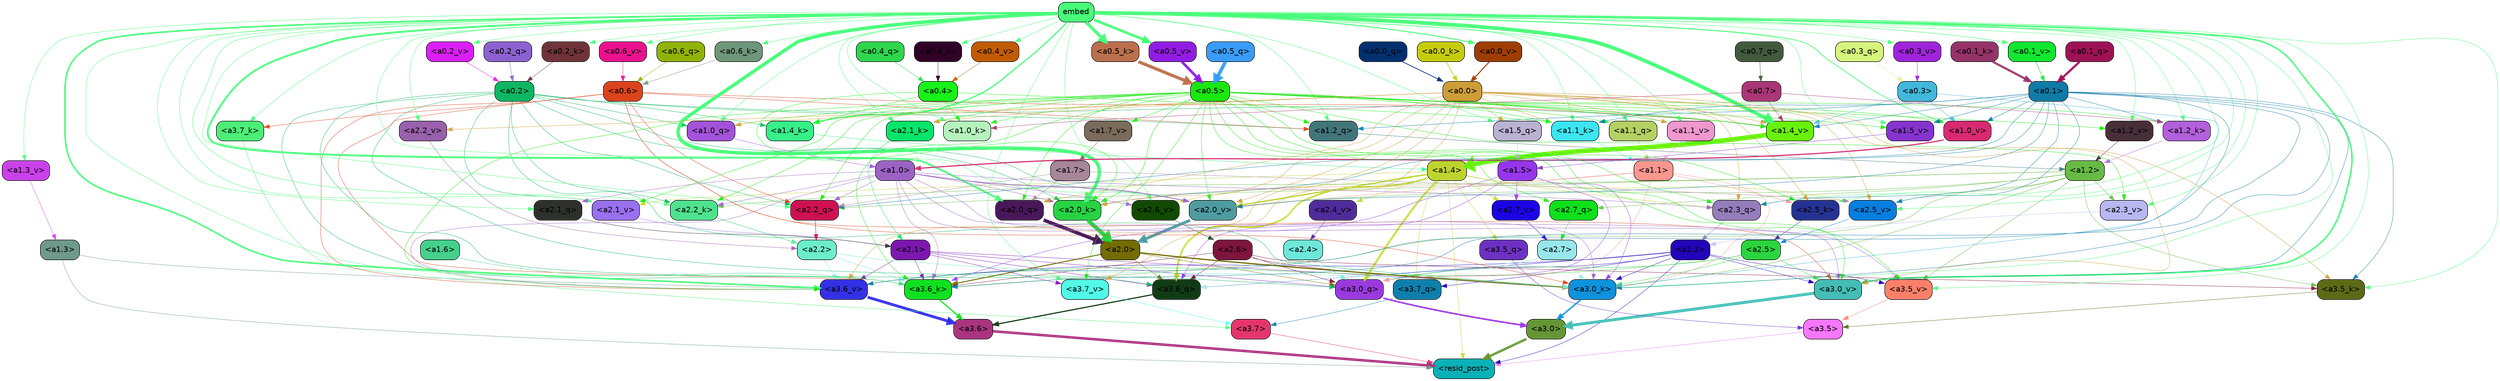 strict digraph "" {
	graph [bgcolor=transparent,
		layout=dot,
		overlap=false,
		splines=true
	];
	"<a3.7>"	[color=black,
		fillcolor="#e4366d",
		fontname=Helvetica,
		shape=box,
		style="filled, rounded"];
	"<resid_post>"	[color=black,
		fillcolor="#0ab2b7",
		fontname=Helvetica,
		shape=box,
		style="filled, rounded"];
	"<a3.7>" -> "<resid_post>"	[color="#e4366d",
		penwidth=0.6239100098609924];
	"<a3.6>"	[color=black,
		fillcolor="#aa347f",
		fontname=Helvetica,
		shape=box,
		style="filled, rounded"];
	"<a3.6>" -> "<resid_post>"	[color="#aa347f",
		penwidth=4.569062113761902];
	"<a3.5>"	[color=black,
		fillcolor="#f676fc",
		fontname=Helvetica,
		shape=box,
		style="filled, rounded"];
	"<a3.5>" -> "<resid_post>"	[color="#f676fc",
		penwidth=0.6];
	"<a3.0>"	[color=black,
		fillcolor="#659635",
		fontname=Helvetica,
		shape=box,
		style="filled, rounded"];
	"<a3.0>" -> "<resid_post>"	[color="#659635",
		penwidth=4.283544182777405];
	"<a2.3>"	[color=black,
		fillcolor="#2205bb",
		fontname=Helvetica,
		shape=box,
		style="filled, rounded"];
	"<a2.3>" -> "<resid_post>"	[color="#2205bb",
		penwidth=0.6];
	"<a3.7_q>"	[color=black,
		fillcolor="#0e7fac",
		fontname=Helvetica,
		shape=box,
		style="filled, rounded"];
	"<a2.3>" -> "<a3.7_q>"	[color="#2205bb",
		penwidth=0.6];
	"<a3.6_q>"	[color=black,
		fillcolor="#113b14",
		fontname=Helvetica,
		shape=box,
		style="filled, rounded"];
	"<a2.3>" -> "<a3.6_q>"	[color="#2205bb",
		penwidth=0.6];
	"<a3.0_q>"	[color=black,
		fillcolor="#9a39de",
		fontname=Helvetica,
		shape=box,
		style="filled, rounded"];
	"<a2.3>" -> "<a3.0_q>"	[color="#2205bb",
		penwidth=0.6];
	"<a3.0_k>"	[color=black,
		fillcolor="#0d92dd",
		fontname=Helvetica,
		shape=box,
		style="filled, rounded"];
	"<a2.3>" -> "<a3.0_k>"	[color="#2205bb",
		penwidth=0.6];
	"<a3.6_v>"	[color=black,
		fillcolor="#3430e5",
		fontname=Helvetica,
		shape=box,
		style="filled, rounded"];
	"<a2.3>" -> "<a3.6_v>"	[color="#2205bb",
		penwidth=0.6];
	"<a3.5_v>"	[color=black,
		fillcolor="#fe8069",
		fontname=Helvetica,
		shape=box,
		style="filled, rounded"];
	"<a2.3>" -> "<a3.5_v>"	[color="#2205bb",
		penwidth=0.6];
	"<a3.0_v>"	[color=black,
		fillcolor="#43bdb5",
		fontname=Helvetica,
		shape=box,
		style="filled, rounded"];
	"<a2.3>" -> "<a3.0_v>"	[color="#2205bb",
		penwidth=0.6];
	"<a1.4>"	[color=black,
		fillcolor="#bed42e",
		fontname=Helvetica,
		shape=box,
		style="filled, rounded"];
	"<a1.4>" -> "<resid_post>"	[color="#bed42e",
		penwidth=0.6];
	"<a1.4>" -> "<a3.7_q>"	[color="#bed42e",
		penwidth=0.6];
	"<a1.4>" -> "<a3.6_q>"	[color="#bed42e",
		penwidth=2.7934007048606873];
	"<a3.5_q>"	[color=black,
		fillcolor="#6c31c3",
		fontname=Helvetica,
		shape=box,
		style="filled, rounded"];
	"<a1.4>" -> "<a3.5_q>"	[color="#bed42e",
		penwidth=0.6];
	"<a1.4>" -> "<a3.0_q>"	[color="#bed42e",
		penwidth=3.340754985809326];
	"<a2.3_q>"	[color=black,
		fillcolor="#957cbb",
		fontname=Helvetica,
		shape=box,
		style="filled, rounded"];
	"<a1.4>" -> "<a2.3_q>"	[color="#bed42e",
		penwidth=0.6];
	"<a2.7_v>"	[color=black,
		fillcolor="#1b04e5",
		fontname=Helvetica,
		shape=box,
		style="filled, rounded"];
	"<a1.4>" -> "<a2.7_v>"	[color="#bed42e",
		penwidth=0.6];
	"<a2.6_v>"	[color=black,
		fillcolor="#114a01",
		fontname=Helvetica,
		shape=box,
		style="filled, rounded"];
	"<a1.4>" -> "<a2.6_v>"	[color="#bed42e",
		penwidth=0.6];
	"<a2.5_v>"	[color=black,
		fillcolor="#057fdf",
		fontname=Helvetica,
		shape=box,
		style="filled, rounded"];
	"<a1.4>" -> "<a2.5_v>"	[color="#bed42e",
		penwidth=0.6];
	"<a2.4_v>"	[color=black,
		fillcolor="#502b9b",
		fontname=Helvetica,
		shape=box,
		style="filled, rounded"];
	"<a1.4>" -> "<a2.4_v>"	[color="#bed42e",
		penwidth=0.6];
	"<a2.1_v>"	[color=black,
		fillcolor="#9970ef",
		fontname=Helvetica,
		shape=box,
		style="filled, rounded"];
	"<a1.4>" -> "<a2.1_v>"	[color="#bed42e",
		penwidth=0.6];
	"<a2.0_v>"	[color=black,
		fillcolor="#4e9ba0",
		fontname=Helvetica,
		shape=box,
		style="filled, rounded"];
	"<a1.4>" -> "<a2.0_v>"	[color="#bed42e",
		penwidth=2.268759250640869];
	"<a1.3>"	[color=black,
		fillcolor="#6e998b",
		fontname=Helvetica,
		shape=box,
		style="filled, rounded"];
	"<a1.3>" -> "<resid_post>"	[color="#6e998b",
		penwidth=0.6];
	"<a1.3>" -> "<a3.6_v>"	[color="#6e998b",
		penwidth=0.6];
	"<a3.7_q>" -> "<a3.7>"	[color="#0e7fac",
		penwidth=0.6];
	"<a3.6_q>" -> "<a3.6>"	[color="#113b14",
		penwidth=2.0347584784030914];
	"<a3.5_q>" -> "<a3.5>"	[color="#6c31c3",
		penwidth=0.6];
	"<a3.0_q>" -> "<a3.0>"	[color="#9a39de",
		penwidth=2.8635367155075073];
	"<a3.7_k>"	[color=black,
		fillcolor="#4cee78",
		fontname=Helvetica,
		shape=box,
		style="filled, rounded"];
	"<a3.7_k>" -> "<a3.7>"	[color="#4cee78",
		penwidth=0.6];
	"<a3.6_k>"	[color=black,
		fillcolor="#0fe01f",
		fontname=Helvetica,
		shape=box,
		style="filled, rounded"];
	"<a3.6_k>" -> "<a3.6>"	[color="#0fe01f",
		penwidth=2.1760786175727844];
	"<a3.5_k>"	[color=black,
		fillcolor="#5c6a15",
		fontname=Helvetica,
		shape=box,
		style="filled, rounded"];
	"<a3.5_k>" -> "<a3.5>"	[color="#5c6a15",
		penwidth=0.6];
	"<a3.0_k>" -> "<a3.0>"	[color="#0d92dd",
		penwidth=2.632905662059784];
	"<a3.7_v>"	[color=black,
		fillcolor="#51fae7",
		fontname=Helvetica,
		shape=box,
		style="filled, rounded"];
	"<a3.7_v>" -> "<a3.7>"	[color="#51fae7",
		penwidth=0.6];
	"<a3.6_v>" -> "<a3.6>"	[color="#3430e5",
		penwidth=4.981305837631226];
	"<a3.5_v>" -> "<a3.5>"	[color="#fe8069",
		penwidth=0.6];
	"<a3.0_v>" -> "<a3.0>"	[color="#43bdb5",
		penwidth=5.168330669403076];
	"<a2.7>"	[color=black,
		fillcolor="#96e7ec",
		fontname=Helvetica,
		shape=box,
		style="filled, rounded"];
	"<a2.7>" -> "<a3.6_q>"	[color="#96e7ec",
		penwidth=0.6];
	"<a2.7>" -> "<a3.0_q>"	[color="#96e7ec",
		penwidth=0.6];
	"<a2.7>" -> "<a3.0_k>"	[color="#96e7ec",
		penwidth=0.6];
	"<a2.6>"	[color=black,
		fillcolor="#7f143e",
		fontname=Helvetica,
		shape=box,
		style="filled, rounded"];
	"<a2.6>" -> "<a3.6_q>"	[color="#7f143e",
		penwidth=0.6];
	"<a2.6>" -> "<a3.0_q>"	[color="#7f143e",
		penwidth=0.6];
	"<a2.6>" -> "<a3.6_k>"	[color="#7f143e",
		penwidth=0.6];
	"<a2.6>" -> "<a3.5_k>"	[color="#7f143e",
		penwidth=0.6];
	"<a2.6>" -> "<a3.0_k>"	[color="#7f143e",
		penwidth=0.6];
	"<a2.1>"	[color=black,
		fillcolor="#7d17b0",
		fontname=Helvetica,
		shape=box,
		style="filled, rounded"];
	"<a2.1>" -> "<a3.6_q>"	[color="#7d17b0",
		penwidth=0.6];
	"<a2.1>" -> "<a3.0_q>"	[color="#7d17b0",
		penwidth=0.6];
	"<a2.1>" -> "<a3.6_k>"	[color="#7d17b0",
		penwidth=0.6];
	"<a2.1>" -> "<a3.0_k>"	[color="#7d17b0",
		penwidth=0.6];
	"<a2.1>" -> "<a3.7_v>"	[color="#7d17b0",
		penwidth=0.6];
	"<a2.1>" -> "<a3.6_v>"	[color="#7d17b0",
		penwidth=0.6];
	"<a2.0>"	[color=black,
		fillcolor="#746b01",
		fontname=Helvetica,
		shape=box,
		style="filled, rounded"];
	"<a2.0>" -> "<a3.6_q>"	[color="#746b01",
		penwidth=0.6];
	"<a2.0>" -> "<a3.0_q>"	[color="#746b01",
		penwidth=0.6];
	"<a2.0>" -> "<a3.6_k>"	[color="#746b01",
		penwidth=1.6382827460765839];
	"<a2.0>" -> "<a3.0_k>"	[color="#746b01",
		penwidth=2.161143198609352];
	"<a1.5>"	[color=black,
		fillcolor="#9635eb",
		fontname=Helvetica,
		shape=box,
		style="filled, rounded"];
	"<a1.5>" -> "<a3.6_q>"	[color="#9635eb",
		penwidth=0.6];
	"<a1.5>" -> "<a3.0_q>"	[color="#9635eb",
		penwidth=0.6];
	"<a1.5>" -> "<a3.6_k>"	[color="#9635eb",
		penwidth=0.6];
	"<a1.5>" -> "<a3.0_k>"	[color="#9635eb",
		penwidth=0.6];
	"<a1.5>" -> "<a2.7_v>"	[color="#9635eb",
		penwidth=0.6];
	"<a0.2>"	[color=black,
		fillcolor="#0db762",
		fontname=Helvetica,
		shape=box,
		style="filled, rounded"];
	"<a0.2>" -> "<a3.6_q>"	[color="#0db762",
		penwidth=0.6];
	"<a0.2>" -> "<a3.0_q>"	[color="#0db762",
		penwidth=0.6];
	"<a0.2>" -> "<a3.6_k>"	[color="#0db762",
		penwidth=0.6];
	"<a0.2>" -> "<a3.0_k>"	[color="#0db762",
		penwidth=0.6];
	"<a2.2_q>"	[color=black,
		fillcolor="#cf1053",
		fontname=Helvetica,
		shape=box,
		style="filled, rounded"];
	"<a0.2>" -> "<a2.2_q>"	[color="#0db762",
		penwidth=0.6];
	"<a2.2_k>"	[color=black,
		fillcolor="#4ee28e",
		fontname=Helvetica,
		shape=box,
		style="filled, rounded"];
	"<a0.2>" -> "<a2.2_k>"	[color="#0db762",
		penwidth=0.6];
	"<a2.0_k>"	[color=black,
		fillcolor="#26d343",
		fontname=Helvetica,
		shape=box,
		style="filled, rounded"];
	"<a0.2>" -> "<a2.0_k>"	[color="#0db762",
		penwidth=0.6];
	"<a0.2>" -> "<a2.1_v>"	[color="#0db762",
		penwidth=0.6];
	"<a0.2>" -> "<a2.0_v>"	[color="#0db762",
		penwidth=0.6];
	"<a1.2_q>"	[color=black,
		fillcolor="#41757a",
		fontname=Helvetica,
		shape=box,
		style="filled, rounded"];
	"<a0.2>" -> "<a1.2_q>"	[color="#0db762",
		penwidth=0.6];
	"<a1.0_q>"	[color=black,
		fillcolor="#a353da",
		fontname=Helvetica,
		shape=box,
		style="filled, rounded"];
	"<a0.2>" -> "<a1.0_q>"	[color="#0db762",
		penwidth=0.6];
	"<a1.4_k>"	[color=black,
		fillcolor="#37ef89",
		fontname=Helvetica,
		shape=box,
		style="filled, rounded"];
	"<a0.2>" -> "<a1.4_k>"	[color="#0db762",
		penwidth=0.6];
	"<a1.4_v>"	[color=black,
		fillcolor="#69f10e",
		fontname=Helvetica,
		shape=box,
		style="filled, rounded"];
	"<a0.2>" -> "<a1.4_v>"	[color="#0db762",
		penwidth=0.6];
	"<a2.5>"	[color=black,
		fillcolor="#2bd53d",
		fontname=Helvetica,
		shape=box,
		style="filled, rounded"];
	"<a2.5>" -> "<a3.0_q>"	[color="#2bd53d",
		penwidth=0.6];
	"<a2.5>" -> "<a3.0_k>"	[color="#2bd53d",
		penwidth=0.6];
	"<a2.5>" -> "<a3.6_v>"	[color="#2bd53d",
		penwidth=0.6];
	"<a2.5>" -> "<a3.0_v>"	[color="#2bd53d",
		penwidth=0.6];
	"<a2.4>"	[color=black,
		fillcolor="#6ee7db",
		fontname=Helvetica,
		shape=box,
		style="filled, rounded"];
	"<a2.4>" -> "<a3.0_q>"	[color="#6ee7db",
		penwidth=0.6];
	"<a1.1>"	[color=black,
		fillcolor="#f9968f",
		fontname=Helvetica,
		shape=box,
		style="filled, rounded"];
	"<a1.1>" -> "<a3.0_q>"	[color="#f9968f",
		penwidth=0.6];
	"<a1.1>" -> "<a3.0_k>"	[color="#f9968f",
		penwidth=0.6];
	"<a2.5_k>"	[color=black,
		fillcolor="#243294",
		fontname=Helvetica,
		shape=box,
		style="filled, rounded"];
	"<a1.1>" -> "<a2.5_k>"	[color="#f9968f",
		penwidth=0.6];
	"<a1.1>" -> "<a2.0_k>"	[color="#f9968f",
		penwidth=0.6];
	"<a1.1>" -> "<a2.0_v>"	[color="#f9968f",
		penwidth=0.6];
	"<a0.6>"	[color=black,
		fillcolor="#db431c",
		fontname=Helvetica,
		shape=box,
		style="filled, rounded"];
	"<a0.6>" -> "<a3.7_k>"	[color="#db431c",
		penwidth=0.6];
	"<a0.6>" -> "<a3.6_k>"	[color="#db431c",
		penwidth=0.6];
	"<a0.6>" -> "<a3.0_k>"	[color="#db431c",
		penwidth=0.6];
	"<a0.6>" -> "<a3.6_v>"	[color="#db431c",
		penwidth=0.6];
	"<a0.6>" -> "<a3.0_v>"	[color="#db431c",
		penwidth=0.6];
	"<a0.6>" -> "<a2.2_q>"	[color="#db431c",
		penwidth=0.6];
	"<a0.6>" -> "<a1.2_q>"	[color="#db431c",
		penwidth=0.6];
	"<a0.6>" -> "<a1.4_v>"	[color="#db431c",
		penwidth=0.6];
	embed	[color=black,
		fillcolor="#47fb78",
		fontname=Helvetica,
		shape=box,
		style="filled, rounded"];
	embed -> "<a3.7_k>"	[color="#47fb78",
		penwidth=0.6];
	embed -> "<a3.6_k>"	[color="#47fb78",
		penwidth=0.6];
	embed -> "<a3.5_k>"	[color="#47fb78",
		penwidth=0.6];
	embed -> "<a3.0_k>"	[color="#47fb78",
		penwidth=0.6];
	embed -> "<a3.7_v>"	[color="#47fb78",
		penwidth=0.6];
	embed -> "<a3.6_v>"	[color="#47fb78",
		penwidth=2.7825746536254883];
	embed -> "<a3.5_v>"	[color="#47fb78",
		penwidth=0.6];
	embed -> "<a3.0_v>"	[color="#47fb78",
		penwidth=2.6950180530548096];
	embed -> "<a2.3_q>"	[color="#47fb78",
		penwidth=0.6];
	embed -> "<a2.2_q>"	[color="#47fb78",
		penwidth=0.6];
	"<a2.1_q>"	[color=black,
		fillcolor="#2e312b",
		fontname=Helvetica,
		shape=box,
		style="filled, rounded"];
	embed -> "<a2.1_q>"	[color="#47fb78",
		penwidth=0.6];
	"<a2.0_q>"	[color=black,
		fillcolor="#491759",
		fontname=Helvetica,
		shape=box,
		style="filled, rounded"];
	embed -> "<a2.0_q>"	[color="#47fb78",
		penwidth=3.305941343307495];
	embed -> "<a2.5_k>"	[color="#47fb78",
		penwidth=0.6];
	embed -> "<a2.2_k>"	[color="#47fb78",
		penwidth=0.6698317527770996];
	"<a2.1_k>"	[color=black,
		fillcolor="#08e56a",
		fontname=Helvetica,
		shape=box,
		style="filled, rounded"];
	embed -> "<a2.1_k>"	[color="#47fb78",
		penwidth=0.6];
	embed -> "<a2.0_k>"	[color="#47fb78",
		penwidth=6.12570995092392];
	embed -> "<a2.6_v>"	[color="#47fb78",
		penwidth=0.6];
	embed -> "<a2.5_v>"	[color="#47fb78",
		penwidth=0.6];
	"<a2.3_v>"	[color=black,
		fillcolor="#b9b7f1",
		fontname=Helvetica,
		shape=box,
		style="filled, rounded"];
	embed -> "<a2.3_v>"	[color="#47fb78",
		penwidth=0.6];
	"<a2.2_v>"	[color=black,
		fillcolor="#9961ab",
		fontname=Helvetica,
		shape=box,
		style="filled, rounded"];
	embed -> "<a2.2_v>"	[color="#47fb78",
		penwidth=0.6];
	embed -> "<a2.1_v>"	[color="#47fb78",
		penwidth=0.6];
	embed -> "<a2.0_v>"	[color="#47fb78",
		penwidth=0.6];
	"<a1.5_q>"	[color=black,
		fillcolor="#b9b2d2",
		fontname=Helvetica,
		shape=box,
		style="filled, rounded"];
	embed -> "<a1.5_q>"	[color="#47fb78",
		penwidth=0.6];
	embed -> "<a1.2_q>"	[color="#47fb78",
		penwidth=0.6087074279785156];
	"<a1.1_q>"	[color=black,
		fillcolor="#b5d163",
		fontname=Helvetica,
		shape=box,
		style="filled, rounded"];
	embed -> "<a1.1_q>"	[color="#47fb78",
		penwidth=0.6];
	embed -> "<a1.0_q>"	[color="#47fb78",
		penwidth=0.6];
	embed -> "<a1.4_k>"	[color="#47fb78",
		penwidth=2.1858973503112793];
	"<a1.2_k>"	[color=black,
		fillcolor="#b260db",
		fontname=Helvetica,
		shape=box,
		style="filled, rounded"];
	embed -> "<a1.2_k>"	[color="#47fb78",
		penwidth=0.6];
	"<a1.1_k>"	[color=black,
		fillcolor="#3ce5f1",
		fontname=Helvetica,
		shape=box,
		style="filled, rounded"];
	embed -> "<a1.1_k>"	[color="#47fb78",
		penwidth=0.6];
	"<a1.0_k>"	[color=black,
		fillcolor="#b6f2bd",
		fontname=Helvetica,
		shape=box,
		style="filled, rounded"];
	embed -> "<a1.0_k>"	[color="#47fb78",
		penwidth=0.6];
	"<a1.5_v>"	[color=black,
		fillcolor="#8534cf",
		fontname=Helvetica,
		shape=box,
		style="filled, rounded"];
	embed -> "<a1.5_v>"	[color="#47fb78",
		penwidth=0.6];
	embed -> "<a1.4_v>"	[color="#47fb78",
		penwidth=6.590077131986618];
	"<a1.3_v>"	[color=black,
		fillcolor="#cb41e9",
		fontname=Helvetica,
		shape=box,
		style="filled, rounded"];
	embed -> "<a1.3_v>"	[color="#47fb78",
		penwidth=0.6];
	"<a1.2_v>"	[color=black,
		fillcolor="#472e38",
		fontname=Helvetica,
		shape=box,
		style="filled, rounded"];
	embed -> "<a1.2_v>"	[color="#47fb78",
		penwidth=0.6];
	"<a1.1_v>"	[color=black,
		fillcolor="#ef97ce",
		fontname=Helvetica,
		shape=box,
		style="filled, rounded"];
	embed -> "<a1.1_v>"	[color="#47fb78",
		penwidth=0.6];
	"<a1.0_v>"	[color=black,
		fillcolor="#d72a71",
		fontname=Helvetica,
		shape=box,
		style="filled, rounded"];
	embed -> "<a1.0_v>"	[color="#47fb78",
		penwidth=1.2076449394226074];
	"<a0.6_k>"	[color=black,
		fillcolor="#6e967a",
		fontname=Helvetica,
		shape=box,
		style="filled, rounded"];
	embed -> "<a0.6_k>"	[color="#47fb78",
		penwidth=0.6];
	"<a0.5_k>"	[color=black,
		fillcolor="#bc6f4c",
		fontname=Helvetica,
		shape=box,
		style="filled, rounded"];
	embed -> "<a0.5_k>"	[color="#47fb78",
		penwidth=5.610821008682251];
	"<a0.4_k>"	[color=black,
		fillcolor="#310227",
		fontname=Helvetica,
		shape=box,
		style="filled, rounded"];
	embed -> "<a0.4_k>"	[color="#47fb78",
		penwidth=0.6];
	"<a0.2_k>"	[color=black,
		fillcolor="#6f3339",
		fontname=Helvetica,
		shape=box,
		style="filled, rounded"];
	embed -> "<a0.2_k>"	[color="#47fb78",
		penwidth=0.6];
	"<a0.6_v>"	[color=black,
		fillcolor="#eb118e",
		fontname=Helvetica,
		shape=box,
		style="filled, rounded"];
	embed -> "<a0.6_v>"	[color="#47fb78",
		penwidth=0.6];
	"<a0.5_v>"	[color=black,
		fillcolor="#911ce4",
		fontname=Helvetica,
		shape=box,
		style="filled, rounded"];
	embed -> "<a0.5_v>"	[color="#47fb78",
		penwidth=4.663905620574951];
	"<a0.4_v>"	[color=black,
		fillcolor="#c15b03",
		fontname=Helvetica,
		shape=box,
		style="filled, rounded"];
	embed -> "<a0.4_v>"	[color="#47fb78",
		penwidth=0.6];
	"<a0.3_v>"	[color=black,
		fillcolor="#9f23db",
		fontname=Helvetica,
		shape=box,
		style="filled, rounded"];
	embed -> "<a0.3_v>"	[color="#47fb78",
		penwidth=0.6];
	"<a0.2_v>"	[color=black,
		fillcolor="#da1ff4",
		fontname=Helvetica,
		shape=box,
		style="filled, rounded"];
	embed -> "<a0.2_v>"	[color="#47fb78",
		penwidth=0.6];
	"<a0.1_v>"	[color=black,
		fillcolor="#10e730",
		fontname=Helvetica,
		shape=box,
		style="filled, rounded"];
	embed -> "<a0.1_v>"	[color="#47fb78",
		penwidth=0.8192043304443359];
	"<a0.0_v>"	[color=black,
		fillcolor="#9e3d01",
		fontname=Helvetica,
		shape=box,
		style="filled, rounded"];
	embed -> "<a0.0_v>"	[color="#47fb78",
		penwidth=1.706191062927246];
	"<a2.2>"	[color=black,
		fillcolor="#6beec9",
		fontname=Helvetica,
		shape=box,
		style="filled, rounded"];
	"<a2.2>" -> "<a3.6_k>"	[color="#6beec9",
		penwidth=0.6];
	"<a2.2>" -> "<a3.0_k>"	[color="#6beec9",
		penwidth=0.6];
	"<a2.2>" -> "<a3.6_v>"	[color="#6beec9",
		penwidth=0.6];
	"<a1.6>"	[color=black,
		fillcolor="#45d18c",
		fontname=Helvetica,
		shape=box,
		style="filled, rounded"];
	"<a1.6>" -> "<a3.6_k>"	[color="#45d18c",
		penwidth=0.6];
	"<a1.2>"	[color=black,
		fillcolor="#67ba44",
		fontname=Helvetica,
		shape=box,
		style="filled, rounded"];
	"<a1.2>" -> "<a3.6_k>"	[color="#67ba44",
		penwidth=0.6];
	"<a1.2>" -> "<a3.5_k>"	[color="#67ba44",
		penwidth=0.6];
	"<a1.2>" -> "<a3.0_k>"	[color="#67ba44",
		penwidth=0.6];
	"<a1.2>" -> "<a3.5_v>"	[color="#67ba44",
		penwidth=0.6];
	"<a2.7_q>"	[color=black,
		fillcolor="#0ee01c",
		fontname=Helvetica,
		shape=box,
		style="filled, rounded"];
	"<a1.2>" -> "<a2.7_q>"	[color="#67ba44",
		penwidth=0.6];
	"<a1.2>" -> "<a2.2_q>"	[color="#67ba44",
		penwidth=0.6];
	"<a1.2>" -> "<a2.2_k>"	[color="#67ba44",
		penwidth=0.6];
	"<a1.2>" -> "<a2.5_v>"	[color="#67ba44",
		penwidth=0.6];
	"<a1.2>" -> "<a2.3_v>"	[color="#67ba44",
		penwidth=0.6];
	"<a1.2>" -> "<a2.0_v>"	[color="#67ba44",
		penwidth=0.6];
	"<a1.0>"	[color=black,
		fillcolor="#9c62c3",
		fontname=Helvetica,
		shape=box,
		style="filled, rounded"];
	"<a1.0>" -> "<a3.6_k>"	[color="#9c62c3",
		penwidth=0.6];
	"<a1.0>" -> "<a3.0_k>"	[color="#9c62c3",
		penwidth=0.6];
	"<a1.0>" -> "<a3.6_v>"	[color="#9c62c3",
		penwidth=0.6];
	"<a1.0>" -> "<a3.5_v>"	[color="#9c62c3",
		penwidth=0.6];
	"<a1.0>" -> "<a3.0_v>"	[color="#9c62c3",
		penwidth=0.6];
	"<a1.0>" -> "<a2.3_q>"	[color="#9c62c3",
		penwidth=0.6];
	"<a1.0>" -> "<a2.2_q>"	[color="#9c62c3",
		penwidth=0.6];
	"<a1.0>" -> "<a2.1_q>"	[color="#9c62c3",
		penwidth=0.6];
	"<a1.0>" -> "<a2.2_k>"	[color="#9c62c3",
		penwidth=0.6];
	"<a1.0>" -> "<a2.0_k>"	[color="#9c62c3",
		penwidth=0.6];
	"<a1.0>" -> "<a2.6_v>"	[color="#9c62c3",
		penwidth=0.6];
	"<a1.0>" -> "<a2.0_v>"	[color="#9c62c3",
		penwidth=1.2213096618652344];
	"<a0.5>"	[color=black,
		fillcolor="#1be710",
		fontname=Helvetica,
		shape=box,
		style="filled, rounded"];
	"<a0.5>" -> "<a3.6_k>"	[color="#1be710",
		penwidth=0.6];
	"<a0.5>" -> "<a3.7_v>"	[color="#1be710",
		penwidth=0.6];
	"<a0.5>" -> "<a3.6_v>"	[color="#1be710",
		penwidth=0.6];
	"<a0.5>" -> "<a3.5_v>"	[color="#1be710",
		penwidth=0.6];
	"<a0.5>" -> "<a3.0_v>"	[color="#1be710",
		penwidth=0.6];
	"<a0.5>" -> "<a2.7_q>"	[color="#1be710",
		penwidth=0.6];
	"<a0.5>" -> "<a2.3_q>"	[color="#1be710",
		penwidth=0.6];
	"<a0.5>" -> "<a2.2_q>"	[color="#1be710",
		penwidth=0.6];
	"<a0.5>" -> "<a2.0_q>"	[color="#1be710",
		penwidth=0.6];
	"<a0.5>" -> "<a2.5_k>"	[color="#1be710",
		penwidth=0.6];
	"<a0.5>" -> "<a2.2_k>"	[color="#1be710",
		penwidth=0.6];
	"<a0.5>" -> "<a2.1_k>"	[color="#1be710",
		penwidth=0.6];
	"<a0.5>" -> "<a2.0_k>"	[color="#1be710",
		penwidth=0.6900839805603027];
	"<a0.5>" -> "<a2.3_v>"	[color="#1be710",
		penwidth=0.6];
	"<a0.5>" -> "<a2.1_v>"	[color="#1be710",
		penwidth=0.6];
	"<a0.5>" -> "<a2.0_v>"	[color="#1be710",
		penwidth=0.6];
	"<a0.5>" -> "<a1.2_q>"	[color="#1be710",
		penwidth=0.6];
	"<a0.5>" -> "<a1.1_q>"	[color="#1be710",
		penwidth=0.6];
	"<a0.5>" -> "<a1.0_q>"	[color="#1be710",
		penwidth=0.6];
	"<a0.5>" -> "<a1.2_k>"	[color="#1be710",
		penwidth=0.6];
	"<a0.5>" -> "<a1.1_k>"	[color="#1be710",
		penwidth=0.6];
	"<a0.5>" -> "<a1.0_k>"	[color="#1be710",
		penwidth=0.6];
	"<a1.7_v>"	[color=black,
		fillcolor="#7a6b5b",
		fontname=Helvetica,
		shape=box,
		style="filled, rounded"];
	"<a0.5>" -> "<a1.7_v>"	[color="#1be710",
		penwidth=0.6];
	"<a0.5>" -> "<a1.5_v>"	[color="#1be710",
		penwidth=0.6];
	"<a0.5>" -> "<a1.4_v>"	[color="#1be710",
		penwidth=0.9985027313232422];
	"<a0.5>" -> "<a1.2_v>"	[color="#1be710",
		penwidth=0.6];
	"<a0.5>" -> "<a1.1_v>"	[color="#1be710",
		penwidth=0.6];
	"<a0.5>" -> "<a1.0_v>"	[color="#1be710",
		penwidth=0.6];
	"<a0.1>"	[color=black,
		fillcolor="#0f7ba7",
		fontname=Helvetica,
		shape=box,
		style="filled, rounded"];
	"<a0.1>" -> "<a3.6_k>"	[color="#0f7ba7",
		penwidth=0.6];
	"<a0.1>" -> "<a3.5_k>"	[color="#0f7ba7",
		penwidth=0.6];
	"<a0.1>" -> "<a3.0_k>"	[color="#0f7ba7",
		penwidth=0.6];
	"<a0.1>" -> "<a3.6_v>"	[color="#0f7ba7",
		penwidth=0.6];
	"<a0.1>" -> "<a3.0_v>"	[color="#0f7ba7",
		penwidth=0.6];
	"<a0.1>" -> "<a2.3_q>"	[color="#0f7ba7",
		penwidth=0.6];
	"<a0.1>" -> "<a2.2_q>"	[color="#0f7ba7",
		penwidth=0.6];
	"<a0.1>" -> "<a2.0_k>"	[color="#0f7ba7",
		penwidth=0.6];
	"<a0.1>" -> "<a2.5_v>"	[color="#0f7ba7",
		penwidth=0.6];
	"<a0.1>" -> "<a2.0_v>"	[color="#0f7ba7",
		penwidth=0.6];
	"<a0.1>" -> "<a1.2_q>"	[color="#0f7ba7",
		penwidth=0.6218185424804688];
	"<a0.1>" -> "<a1.2_k>"	[color="#0f7ba7",
		penwidth=0.6];
	"<a0.1>" -> "<a1.1_k>"	[color="#0f7ba7",
		penwidth=0.6];
	"<a0.1>" -> "<a1.5_v>"	[color="#0f7ba7",
		penwidth=0.6];
	"<a0.1>" -> "<a1.4_v>"	[color="#0f7ba7",
		penwidth=0.6];
	"<a0.1>" -> "<a1.0_v>"	[color="#0f7ba7",
		penwidth=0.6];
	"<a0.0>"	[color=black,
		fillcolor="#cd9d37",
		fontname=Helvetica,
		shape=box,
		style="filled, rounded"];
	"<a0.0>" -> "<a3.5_k>"	[color="#cd9d37",
		penwidth=0.6];
	"<a0.0>" -> "<a3.7_v>"	[color="#cd9d37",
		penwidth=0.6];
	"<a0.0>" -> "<a3.6_v>"	[color="#cd9d37",
		penwidth=0.6];
	"<a0.0>" -> "<a3.0_v>"	[color="#cd9d37",
		penwidth=0.6];
	"<a0.0>" -> "<a2.3_q>"	[color="#cd9d37",
		penwidth=0.6];
	"<a0.0>" -> "<a2.0_q>"	[color="#cd9d37",
		penwidth=0.6];
	"<a0.0>" -> "<a2.5_k>"	[color="#cd9d37",
		penwidth=0.6];
	"<a0.0>" -> "<a2.1_k>"	[color="#cd9d37",
		penwidth=0.6];
	"<a0.0>" -> "<a2.0_k>"	[color="#cd9d37",
		penwidth=0.6];
	"<a0.0>" -> "<a2.5_v>"	[color="#cd9d37",
		penwidth=0.6];
	"<a0.0>" -> "<a2.2_v>"	[color="#cd9d37",
		penwidth=0.6];
	"<a0.0>" -> "<a2.0_v>"	[color="#cd9d37",
		penwidth=0.6];
	"<a0.0>" -> "<a1.5_q>"	[color="#cd9d37",
		penwidth=0.6];
	"<a0.0>" -> "<a1.0_q>"	[color="#cd9d37",
		penwidth=0.6];
	"<a0.0>" -> "<a1.1_k>"	[color="#cd9d37",
		penwidth=0.6];
	"<a0.0>" -> "<a1.4_v>"	[color="#cd9d37",
		penwidth=0.6];
	"<a0.0>" -> "<a1.1_v>"	[color="#cd9d37",
		penwidth=0.6];
	"<a0.3>"	[color=black,
		fillcolor="#42b7dc",
		fontname=Helvetica,
		shape=box,
		style="filled, rounded"];
	"<a0.3>" -> "<a3.0_k>"	[color="#42b7dc",
		penwidth=0.6];
	"<a0.3>" -> "<a1.4_v>"	[color="#42b7dc",
		penwidth=0.6];
	"<a0.3>" -> "<a1.0_v>"	[color="#42b7dc",
		penwidth=0.6];
	"<a2.7_q>" -> "<a2.7>"	[color="#0ee01c",
		penwidth=0.6];
	"<a2.3_q>" -> "<a2.3>"	[color="#957cbb",
		penwidth=0.6];
	"<a2.2_q>" -> "<a2.2>"	[color="#cf1053",
		penwidth=0.7553567886352539];
	"<a2.1_q>" -> "<a2.1>"	[color="#2e312b",
		penwidth=0.6];
	"<a2.0_q>" -> "<a2.0>"	[color="#491759",
		penwidth=6.256794691085815];
	"<a2.5_k>" -> "<a2.5>"	[color="#243294",
		penwidth=0.6];
	"<a2.2_k>" -> "<a2.2>"	[color="#4ee28e",
		penwidth=0.8854708671569824];
	"<a2.1_k>" -> "<a2.1>"	[color="#08e56a",
		penwidth=0.6];
	"<a2.0_k>" -> "<a2.0>"	[color="#26d343",
		penwidth=7.231504917144775];
	"<a2.7_v>" -> "<a2.7>"	[color="#1b04e5",
		penwidth=0.6];
	"<a2.6_v>" -> "<a2.6>"	[color="#114a01",
		penwidth=0.6];
	"<a2.5_v>" -> "<a2.5>"	[color="#057fdf",
		penwidth=0.6];
	"<a2.4_v>" -> "<a2.4>"	[color="#502b9b",
		penwidth=0.6];
	"<a2.3_v>" -> "<a2.3>"	[color="#b9b7f1",
		penwidth=0.6];
	"<a2.2_v>" -> "<a2.2>"	[color="#9961ab",
		penwidth=0.6];
	"<a2.1_v>" -> "<a2.1>"	[color="#9970ef",
		penwidth=0.6];
	"<a2.0_v>" -> "<a2.0>"	[color="#4e9ba0",
		penwidth=5.231471925973892];
	"<a1.7>"	[color=black,
		fillcolor="#a78698",
		fontname=Helvetica,
		shape=box,
		style="filled, rounded"];
	"<a1.7>" -> "<a2.2_q>"	[color="#a78698",
		penwidth=0.6];
	"<a1.7>" -> "<a2.0_q>"	[color="#a78698",
		penwidth=0.6];
	"<a1.7>" -> "<a2.5_v>"	[color="#a78698",
		penwidth=0.6];
	"<a0.4>"	[color=black,
		fillcolor="#17f218",
		fontname=Helvetica,
		shape=box,
		style="filled, rounded"];
	"<a0.4>" -> "<a2.0_k>"	[color="#17f218",
		penwidth=0.6];
	"<a0.4>" -> "<a1.4_k>"	[color="#17f218",
		penwidth=0.6];
	"<a0.4>" -> "<a1.1_k>"	[color="#17f218",
		penwidth=0.6];
	"<a0.4>" -> "<a1.0_k>"	[color="#17f218",
		penwidth=0.6];
	"<a1.5_q>" -> "<a1.5>"	[color="#b9b2d2",
		penwidth=0.6];
	"<a1.2_q>" -> "<a1.2>"	[color="#41757a",
		penwidth=0.6];
	"<a1.1_q>" -> "<a1.1>"	[color="#b5d163",
		penwidth=0.6];
	"<a1.0_q>" -> "<a1.0>"	[color="#a353da",
		penwidth=0.6];
	"<a1.4_k>" -> "<a1.4>"	[color="#37ef89",
		penwidth=0.6];
	"<a1.2_k>" -> "<a1.2>"	[color="#b260db",
		penwidth=0.6];
	"<a1.1_k>" -> "<a1.1>"	[color="#3ce5f1",
		penwidth=0.6];
	"<a1.0_k>" -> "<a1.0>"	[color="#b6f2bd",
		penwidth=0.6];
	"<a1.7_v>" -> "<a1.7>"	[color="#7a6b5b",
		penwidth=0.6];
	"<a1.5_v>" -> "<a1.5>"	[color="#8534cf",
		penwidth=0.6];
	"<a1.4_v>" -> "<a1.4>"	[color="#69f10e",
		penwidth=8.36684274673462];
	"<a1.3_v>" -> "<a1.3>"	[color="#cb41e9",
		penwidth=0.6];
	"<a1.2_v>" -> "<a1.2>"	[color="#472e38",
		penwidth=0.6];
	"<a1.1_v>" -> "<a1.1>"	[color="#ef97ce",
		penwidth=0.6];
	"<a1.0_v>" -> "<a1.0>"	[color="#d72a71",
		penwidth=1.9665732383728027];
	"<a0.7>"	[color=black,
		fillcolor="#a93676",
		fontname=Helvetica,
		shape=box,
		style="filled, rounded"];
	"<a0.7>" -> "<a1.2_k>"	[color="#a93676",
		penwidth=0.6];
	"<a0.7>" -> "<a1.0_k>"	[color="#a93676",
		penwidth=0.6];
	"<a0.7>" -> "<a1.4_v>"	[color="#a93676",
		penwidth=0.6];
	"<a0.7_q>"	[color=black,
		fillcolor="#415a3c",
		fontname=Helvetica,
		shape=box,
		style="filled, rounded"];
	"<a0.7_q>" -> "<a0.7>"	[color="#415a3c",
		penwidth=0.6];
	"<a0.6_q>"	[color=black,
		fillcolor="#90b303",
		fontname=Helvetica,
		shape=box,
		style="filled, rounded"];
	"<a0.6_q>" -> "<a0.6>"	[color="#90b303",
		penwidth=0.6];
	"<a0.5_q>"	[color=black,
		fillcolor="#389cf8",
		fontname=Helvetica,
		shape=box,
		style="filled, rounded"];
	"<a0.5_q>" -> "<a0.5>"	[color="#389cf8",
		penwidth=6.156635046005249];
	"<a0.4_q>"	[color=black,
		fillcolor="#2ed64d",
		fontname=Helvetica,
		shape=box,
		style="filled, rounded"];
	"<a0.4_q>" -> "<a0.4>"	[color="#2ed64d",
		penwidth=0.6];
	"<a0.3_q>"	[color=black,
		fillcolor="#d6f37d",
		fontname=Helvetica,
		shape=box,
		style="filled, rounded"];
	"<a0.3_q>" -> "<a0.3>"	[color="#d6f37d",
		penwidth=0.6];
	"<a0.2_q>"	[color=black,
		fillcolor="#8c61cf",
		fontname=Helvetica,
		shape=box,
		style="filled, rounded"];
	"<a0.2_q>" -> "<a0.2>"	[color="#8c61cf",
		penwidth=0.6];
	"<a0.1_q>"	[color=black,
		fillcolor="#9d1255",
		fontname=Helvetica,
		shape=box,
		style="filled, rounded"];
	"<a0.1_q>" -> "<a0.1>"	[color="#9d1255",
		penwidth=3.795884132385254];
	"<a0.0_q>"	[color=black,
		fillcolor="#00306f",
		fontname=Helvetica,
		shape=box,
		style="filled, rounded"];
	"<a0.0_q>" -> "<a0.0>"	[color="#00306f",
		penwidth=1.2393803596496582];
	"<a0.6_k>" -> "<a0.6>"	[color="#6e967a",
		penwidth=0.6];
	"<a0.5_k>" -> "<a0.5>"	[color="#bc6f4c",
		penwidth=5.603226900100708];
	"<a0.4_k>" -> "<a0.4>"	[color="#310227",
		penwidth=0.6];
	"<a0.2_k>" -> "<a0.2>"	[color="#6f3339",
		penwidth=0.6];
	"<a0.1_k>"	[color=black,
		fillcolor="#953369",
		fontname=Helvetica,
		shape=box,
		style="filled, rounded"];
	"<a0.1_k>" -> "<a0.1>"	[color="#953369",
		penwidth=3.7429747581481934];
	"<a0.0_k>"	[color=black,
		fillcolor="#c6cc0c",
		fontname=Helvetica,
		shape=box,
		style="filled, rounded"];
	"<a0.0_k>" -> "<a0.0>"	[color="#c6cc0c",
		penwidth=1.106727123260498];
	"<a0.6_v>" -> "<a0.6>"	[color="#eb118e",
		penwidth=0.6];
	"<a0.5_v>" -> "<a0.5>"	[color="#911ce4",
		penwidth=4.667354106903076];
	"<a0.4_v>" -> "<a0.4>"	[color="#c15b03",
		penwidth=0.6];
	"<a0.3_v>" -> "<a0.3>"	[color="#9f23db",
		penwidth=0.6];
	"<a0.2_v>" -> "<a0.2>"	[color="#da1ff4",
		penwidth=0.6];
	"<a0.1_v>" -> "<a0.1>"	[color="#10e730",
		penwidth=0.8298110961914062];
	"<a0.0_v>" -> "<a0.0>"	[color="#9e3d01",
		penwidth=1.7084956169128418];
}
